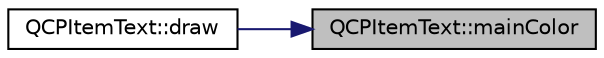 digraph "QCPItemText::mainColor"
{
 // LATEX_PDF_SIZE
  edge [fontname="Helvetica",fontsize="10",labelfontname="Helvetica",labelfontsize="10"];
  node [fontname="Helvetica",fontsize="10",shape=record];
  rankdir="RL";
  Node1 [label="QCPItemText::mainColor",height=0.2,width=0.4,color="black", fillcolor="grey75", style="filled", fontcolor="black",tooltip=" "];
  Node1 -> Node2 [dir="back",color="midnightblue",fontsize="10",style="solid",fontname="Helvetica"];
  Node2 [label="QCPItemText::draw",height=0.2,width=0.4,color="black", fillcolor="white", style="filled",URL="$classQCPItemText.html#a8f8f075da83b6547c2b32e1f64cf0554",tooltip=" "];
}

